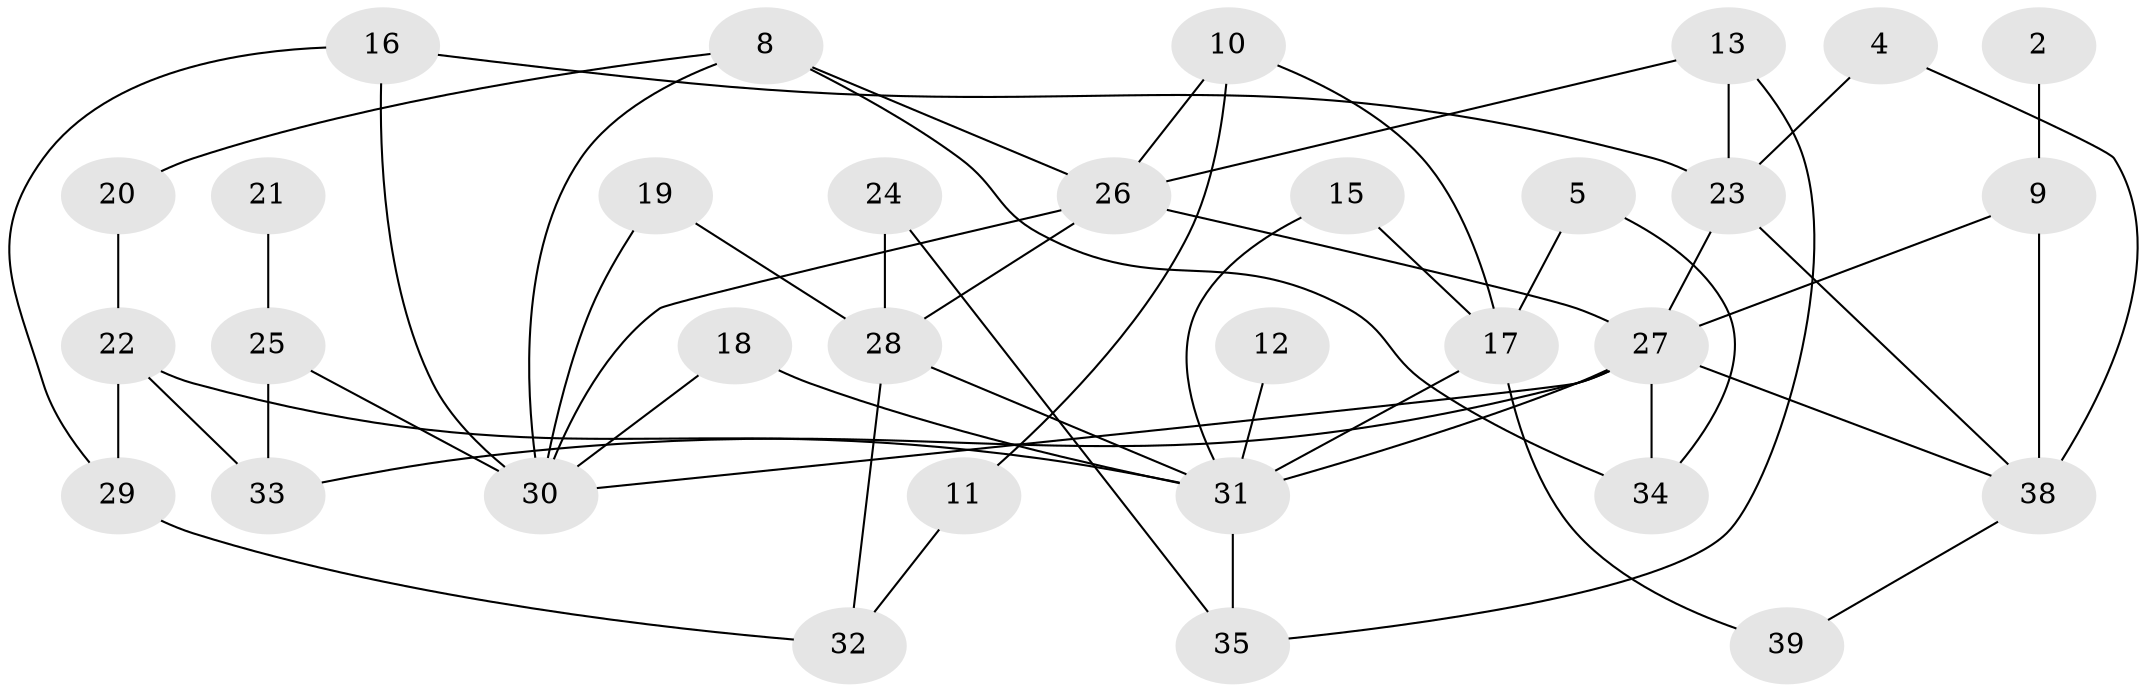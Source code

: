 // original degree distribution, {3: 0.2692307692307692, 5: 0.10256410256410256, 4: 0.08974358974358974, 2: 0.3333333333333333, 1: 0.11538461538461539, 0: 0.08974358974358974}
// Generated by graph-tools (version 1.1) at 2025/25/03/09/25 03:25:19]
// undirected, 32 vertices, 54 edges
graph export_dot {
graph [start="1"]
  node [color=gray90,style=filled];
  2;
  4;
  5;
  8;
  9;
  10;
  11;
  12;
  13;
  15;
  16;
  17;
  18;
  19;
  20;
  21;
  22;
  23;
  24;
  25;
  26;
  27;
  28;
  29;
  30;
  31;
  32;
  33;
  34;
  35;
  38;
  39;
  2 -- 9 [weight=1.0];
  4 -- 23 [weight=1.0];
  4 -- 38 [weight=1.0];
  5 -- 17 [weight=1.0];
  5 -- 34 [weight=1.0];
  8 -- 20 [weight=1.0];
  8 -- 26 [weight=1.0];
  8 -- 30 [weight=1.0];
  8 -- 34 [weight=1.0];
  9 -- 27 [weight=1.0];
  9 -- 38 [weight=1.0];
  10 -- 11 [weight=1.0];
  10 -- 17 [weight=1.0];
  10 -- 26 [weight=1.0];
  11 -- 32 [weight=1.0];
  12 -- 31 [weight=1.0];
  13 -- 23 [weight=1.0];
  13 -- 26 [weight=1.0];
  13 -- 35 [weight=1.0];
  15 -- 17 [weight=1.0];
  15 -- 31 [weight=1.0];
  16 -- 23 [weight=1.0];
  16 -- 29 [weight=1.0];
  16 -- 30 [weight=1.0];
  17 -- 31 [weight=1.0];
  17 -- 39 [weight=1.0];
  18 -- 30 [weight=1.0];
  18 -- 31 [weight=1.0];
  19 -- 28 [weight=1.0];
  19 -- 30 [weight=1.0];
  20 -- 22 [weight=1.0];
  21 -- 25 [weight=1.0];
  22 -- 29 [weight=1.0];
  22 -- 31 [weight=1.0];
  22 -- 33 [weight=1.0];
  23 -- 27 [weight=1.0];
  23 -- 38 [weight=1.0];
  24 -- 28 [weight=1.0];
  24 -- 35 [weight=1.0];
  25 -- 30 [weight=1.0];
  25 -- 33 [weight=2.0];
  26 -- 27 [weight=1.0];
  26 -- 28 [weight=1.0];
  26 -- 30 [weight=1.0];
  27 -- 30 [weight=1.0];
  27 -- 31 [weight=2.0];
  27 -- 33 [weight=1.0];
  27 -- 34 [weight=1.0];
  27 -- 38 [weight=1.0];
  28 -- 31 [weight=1.0];
  28 -- 32 [weight=2.0];
  29 -- 32 [weight=1.0];
  31 -- 35 [weight=1.0];
  38 -- 39 [weight=1.0];
}
